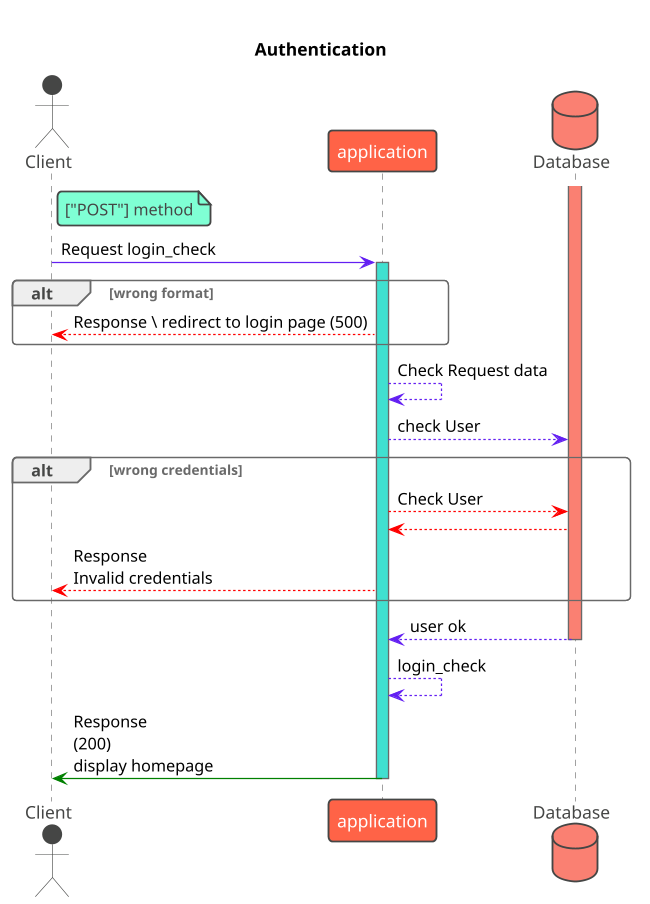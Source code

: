 @startuml
!theme vibrant
scale 650 width

skinparam class {
    ArrowColor #631FF2
    BorderColor #DB2790
}

header ""

TITLE "Authentication"
actor Client as c
participant  application as a
database Database as d #salmon

note right of c: ["POST"] method
c -> a: Request login_check
activate a #turquoise
alt wrong format
a --[#red]> c:Response \ redirect to login page (500)
end
a --> a: Check Request data
a --> d: check User
alt wrong credentials
a --[#red]> d: Check User
d --[#red]> a
a -[#red]-> c: Response\nInvalid credentials
end
activate d #salmon
d --> a: user ok

deactivate d
a --> a: login_check
a -[#green]> c: Response\n(200)\ndisplay homepage
deactivate a
@enduml